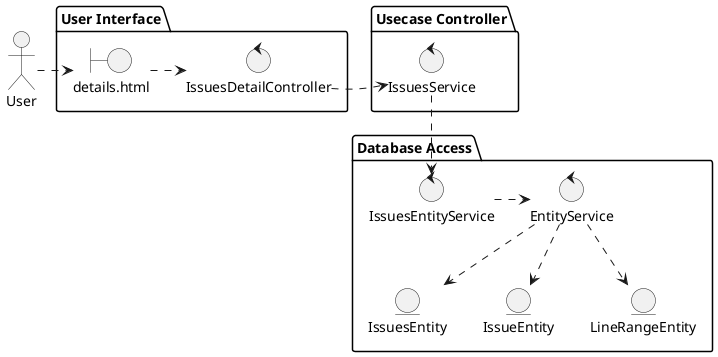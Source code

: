 @startuml

' Klassendiagramm der am Aufruf der details.html Seite beteiligten Klassen

actor User

package "User Interface" {
    boundary details.html
    control IssuesDetailController
}

package "Usecase Controller" {
    control IssuesService
}

package "Database Access" {
    control IssuesEntityService
    control EntityService

    entity IssuesEntity
    entity IssueEntity
    entity LineRangeEntity
}


' Dependencies

User .> details.html
details.html .> IssuesDetailController
IssuesDetailController .> IssuesService
IssuesService ..> IssuesEntityService
IssuesEntityService .> EntityService
EntityService ..> IssuesEntity
EntityService ..> IssueEntity
EntityService ..> LineRangeEntity

@enduml